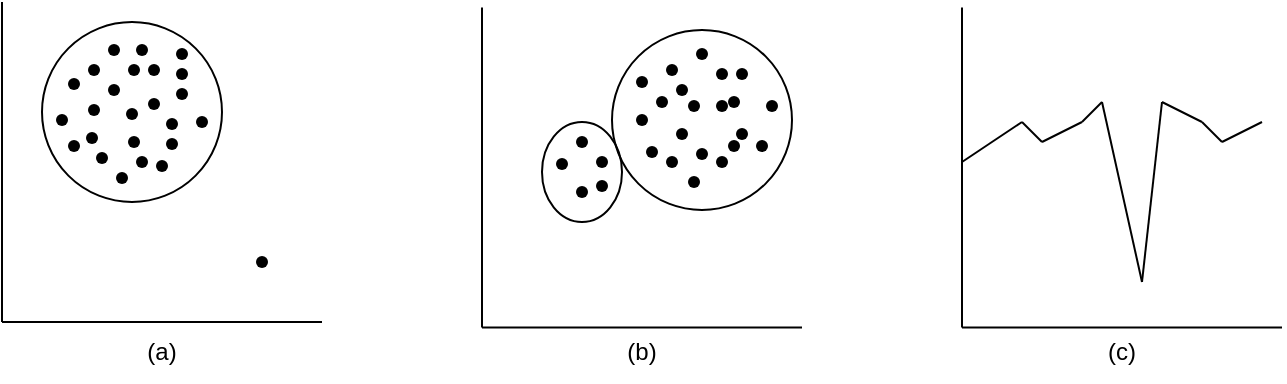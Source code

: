 <mxfile version="26.2.14">
  <diagram name="Page-1" id="Rz-pCkPrdn_qkBgWWucI">
    <mxGraphModel dx="667" dy="388" grid="1" gridSize="10" guides="1" tooltips="1" connect="1" arrows="1" fold="1" page="1" pageScale="1" pageWidth="850" pageHeight="1100" math="0" shadow="0">
      <root>
        <mxCell id="0" />
        <mxCell id="1" parent="0" />
        <mxCell id="PKCkxMN1pLLm4-EXWKHr-1" value="" style="endArrow=none;html=1;rounded=0;" edge="1" parent="1">
          <mxGeometry width="50" height="50" relative="1" as="geometry">
            <mxPoint x="80" y="340" as="sourcePoint" />
            <mxPoint x="80" y="180" as="targetPoint" />
          </mxGeometry>
        </mxCell>
        <mxCell id="PKCkxMN1pLLm4-EXWKHr-2" value="" style="endArrow=none;html=1;rounded=0;" edge="1" parent="1">
          <mxGeometry width="50" height="50" relative="1" as="geometry">
            <mxPoint x="80" y="340" as="sourcePoint" />
            <mxPoint x="240" y="340" as="targetPoint" />
          </mxGeometry>
        </mxCell>
        <mxCell id="PKCkxMN1pLLm4-EXWKHr-7" value="" style="ellipse;whiteSpace=wrap;html=1;aspect=fixed;fillColor=none;" vertex="1" parent="1">
          <mxGeometry x="100" y="190" width="90" height="90" as="geometry" />
        </mxCell>
        <mxCell id="PKCkxMN1pLLm4-EXWKHr-28" value="" style="endArrow=none;html=1;rounded=0;" edge="1" parent="1">
          <mxGeometry width="50" height="50" relative="1" as="geometry">
            <mxPoint x="320" y="342.71" as="sourcePoint" />
            <mxPoint x="320" y="182.71" as="targetPoint" />
          </mxGeometry>
        </mxCell>
        <mxCell id="PKCkxMN1pLLm4-EXWKHr-29" value="" style="endArrow=none;html=1;rounded=0;" edge="1" parent="1">
          <mxGeometry width="50" height="50" relative="1" as="geometry">
            <mxPoint x="320" y="342.71" as="sourcePoint" />
            <mxPoint x="480" y="342.71" as="targetPoint" />
          </mxGeometry>
        </mxCell>
        <mxCell id="PKCkxMN1pLLm4-EXWKHr-30" value="" style="ellipse;whiteSpace=wrap;html=1;aspect=fixed;fillColor=none;" vertex="1" parent="1">
          <mxGeometry x="385" y="194" width="90" height="90" as="geometry" />
        </mxCell>
        <mxCell id="PKCkxMN1pLLm4-EXWKHr-53" value="" style="ellipse;whiteSpace=wrap;html=1;rotation=-90;fillColor=none;" vertex="1" parent="1">
          <mxGeometry x="345" y="245" width="50" height="40" as="geometry" />
        </mxCell>
        <mxCell id="PKCkxMN1pLLm4-EXWKHr-58" value="" style="endArrow=none;html=1;rounded=0;" edge="1" parent="1">
          <mxGeometry width="50" height="50" relative="1" as="geometry">
            <mxPoint x="560" y="342.8" as="sourcePoint" />
            <mxPoint x="560" y="182.8" as="targetPoint" />
          </mxGeometry>
        </mxCell>
        <mxCell id="PKCkxMN1pLLm4-EXWKHr-59" value="" style="endArrow=none;html=1;rounded=0;" edge="1" parent="1">
          <mxGeometry width="50" height="50" relative="1" as="geometry">
            <mxPoint x="560" y="342.8" as="sourcePoint" />
            <mxPoint x="720" y="342.8" as="targetPoint" />
          </mxGeometry>
        </mxCell>
        <mxCell id="PKCkxMN1pLLm4-EXWKHr-203" value="&lt;div&gt;&lt;br&gt;&lt;/div&gt;" style="edgeLabel;html=1;align=center;verticalAlign=middle;resizable=0;points=[];" vertex="1" connectable="0" parent="PKCkxMN1pLLm4-EXWKHr-59">
          <mxGeometry x="-0.014" y="1" relative="1" as="geometry">
            <mxPoint as="offset" />
          </mxGeometry>
        </mxCell>
        <mxCell id="PKCkxMN1pLLm4-EXWKHr-84" value="" style="endArrow=none;html=1;rounded=0;" edge="1" parent="1">
          <mxGeometry width="50" height="50" relative="1" as="geometry">
            <mxPoint x="560" y="260" as="sourcePoint" />
            <mxPoint x="590" y="240" as="targetPoint" />
          </mxGeometry>
        </mxCell>
        <mxCell id="PKCkxMN1pLLm4-EXWKHr-85" value="" style="endArrow=none;html=1;rounded=0;" edge="1" parent="1">
          <mxGeometry width="50" height="50" relative="1" as="geometry">
            <mxPoint x="590" y="240" as="sourcePoint" />
            <mxPoint x="600" y="250" as="targetPoint" />
          </mxGeometry>
        </mxCell>
        <mxCell id="PKCkxMN1pLLm4-EXWKHr-86" value="" style="endArrow=none;html=1;rounded=0;" edge="1" parent="1">
          <mxGeometry width="50" height="50" relative="1" as="geometry">
            <mxPoint x="600" y="250" as="sourcePoint" />
            <mxPoint x="620" y="240" as="targetPoint" />
          </mxGeometry>
        </mxCell>
        <mxCell id="PKCkxMN1pLLm4-EXWKHr-87" value="" style="endArrow=none;html=1;rounded=0;" edge="1" parent="1">
          <mxGeometry width="50" height="50" relative="1" as="geometry">
            <mxPoint x="620" y="240" as="sourcePoint" />
            <mxPoint x="630" y="230" as="targetPoint" />
          </mxGeometry>
        </mxCell>
        <mxCell id="PKCkxMN1pLLm4-EXWKHr-88" value="" style="endArrow=none;html=1;rounded=0;" edge="1" parent="1">
          <mxGeometry width="50" height="50" relative="1" as="geometry">
            <mxPoint x="630" y="230" as="sourcePoint" />
            <mxPoint x="650" y="320" as="targetPoint" />
          </mxGeometry>
        </mxCell>
        <mxCell id="PKCkxMN1pLLm4-EXWKHr-89" value="" style="endArrow=none;html=1;rounded=0;" edge="1" parent="1">
          <mxGeometry width="50" height="50" relative="1" as="geometry">
            <mxPoint x="660" y="230" as="sourcePoint" />
            <mxPoint x="650" y="320" as="targetPoint" />
          </mxGeometry>
        </mxCell>
        <mxCell id="PKCkxMN1pLLm4-EXWKHr-90" value="" style="endArrow=none;html=1;rounded=0;" edge="1" parent="1">
          <mxGeometry width="50" height="50" relative="1" as="geometry">
            <mxPoint x="660" y="230" as="sourcePoint" />
            <mxPoint x="680" y="240" as="targetPoint" />
          </mxGeometry>
        </mxCell>
        <mxCell id="PKCkxMN1pLLm4-EXWKHr-91" value="" style="endArrow=none;html=1;rounded=0;" edge="1" parent="1">
          <mxGeometry width="50" height="50" relative="1" as="geometry">
            <mxPoint x="680" y="240" as="sourcePoint" />
            <mxPoint x="690" y="250" as="targetPoint" />
          </mxGeometry>
        </mxCell>
        <mxCell id="PKCkxMN1pLLm4-EXWKHr-92" value="" style="endArrow=none;html=1;rounded=0;" edge="1" parent="1">
          <mxGeometry width="50" height="50" relative="1" as="geometry">
            <mxPoint x="690" y="250" as="sourcePoint" />
            <mxPoint x="710" y="240" as="targetPoint" />
          </mxGeometry>
        </mxCell>
        <mxCell id="PKCkxMN1pLLm4-EXWKHr-154" value="" style="shape=waypoint;sketch=0;fillStyle=solid;size=6;pointerEvents=1;points=[];fillColor=none;resizable=0;rotatable=0;perimeter=centerPerimeter;snapToPoint=1;" vertex="1" parent="1">
          <mxGeometry x="126" y="194" width="20" height="20" as="geometry" />
        </mxCell>
        <mxCell id="PKCkxMN1pLLm4-EXWKHr-155" value="" style="shape=waypoint;sketch=0;fillStyle=solid;size=6;pointerEvents=1;points=[];fillColor=none;resizable=0;rotatable=0;perimeter=centerPerimeter;snapToPoint=1;" vertex="1" parent="1">
          <mxGeometry x="146" y="204" width="20" height="20" as="geometry" />
        </mxCell>
        <mxCell id="PKCkxMN1pLLm4-EXWKHr-156" value="" style="shape=waypoint;sketch=0;fillStyle=solid;size=6;pointerEvents=1;points=[];fillColor=none;resizable=0;rotatable=0;perimeter=centerPerimeter;snapToPoint=1;" vertex="1" parent="1">
          <mxGeometry x="160" y="216" width="20" height="20" as="geometry" />
        </mxCell>
        <mxCell id="PKCkxMN1pLLm4-EXWKHr-157" value="" style="shape=waypoint;sketch=0;fillStyle=solid;size=6;pointerEvents=1;points=[];fillColor=none;resizable=0;rotatable=0;perimeter=centerPerimeter;snapToPoint=1;" vertex="1" parent="1">
          <mxGeometry x="160" y="196" width="20" height="20" as="geometry" />
        </mxCell>
        <mxCell id="PKCkxMN1pLLm4-EXWKHr-158" value="" style="shape=waypoint;sketch=0;fillStyle=solid;size=6;pointerEvents=1;points=[];fillColor=none;resizable=0;rotatable=0;perimeter=centerPerimeter;snapToPoint=1;" vertex="1" parent="1">
          <mxGeometry x="136" y="204" width="20" height="20" as="geometry" />
        </mxCell>
        <mxCell id="PKCkxMN1pLLm4-EXWKHr-159" value="" style="shape=waypoint;sketch=0;fillStyle=solid;size=6;pointerEvents=1;points=[];fillColor=none;resizable=0;rotatable=0;perimeter=centerPerimeter;snapToPoint=1;" vertex="1" parent="1">
          <mxGeometry x="116" y="204" width="20" height="20" as="geometry" />
        </mxCell>
        <mxCell id="PKCkxMN1pLLm4-EXWKHr-160" value="" style="shape=waypoint;sketch=0;fillStyle=solid;size=6;pointerEvents=1;points=[];fillColor=none;resizable=0;rotatable=0;perimeter=centerPerimeter;snapToPoint=1;" vertex="1" parent="1">
          <mxGeometry x="140" y="194" width="20" height="20" as="geometry" />
        </mxCell>
        <mxCell id="PKCkxMN1pLLm4-EXWKHr-161" value="" style="shape=waypoint;sketch=0;fillStyle=solid;size=6;pointerEvents=1;points=[];fillColor=none;resizable=0;rotatable=0;perimeter=centerPerimeter;snapToPoint=1;" vertex="1" parent="1">
          <mxGeometry x="126" y="214" width="20" height="20" as="geometry" />
        </mxCell>
        <mxCell id="PKCkxMN1pLLm4-EXWKHr-162" value="" style="shape=waypoint;sketch=0;fillStyle=solid;size=6;pointerEvents=1;points=[];fillColor=none;resizable=0;rotatable=0;perimeter=centerPerimeter;snapToPoint=1;" vertex="1" parent="1">
          <mxGeometry x="146" y="221" width="20" height="20" as="geometry" />
        </mxCell>
        <mxCell id="PKCkxMN1pLLm4-EXWKHr-163" value="" style="shape=waypoint;sketch=0;fillStyle=solid;size=6;pointerEvents=1;points=[];fillColor=none;resizable=0;rotatable=0;perimeter=centerPerimeter;snapToPoint=1;" vertex="1" parent="1">
          <mxGeometry x="160" y="206" width="20" height="20" as="geometry" />
        </mxCell>
        <mxCell id="PKCkxMN1pLLm4-EXWKHr-164" value="" style="shape=waypoint;sketch=0;fillStyle=solid;size=6;pointerEvents=1;points=[];fillColor=none;resizable=0;rotatable=0;perimeter=centerPerimeter;snapToPoint=1;" vertex="1" parent="1">
          <mxGeometry x="106" y="211" width="20" height="20" as="geometry" />
        </mxCell>
        <mxCell id="PKCkxMN1pLLm4-EXWKHr-165" value="" style="shape=waypoint;sketch=0;fillStyle=solid;size=6;pointerEvents=1;points=[];fillColor=none;resizable=0;rotatable=0;perimeter=centerPerimeter;snapToPoint=1;" vertex="1" parent="1">
          <mxGeometry x="116" y="224" width="20" height="20" as="geometry" />
        </mxCell>
        <mxCell id="PKCkxMN1pLLm4-EXWKHr-166" value="" style="shape=waypoint;sketch=0;fillStyle=solid;size=6;pointerEvents=1;points=[];fillColor=none;resizable=0;rotatable=0;perimeter=centerPerimeter;snapToPoint=1;" vertex="1" parent="1">
          <mxGeometry x="135" y="226" width="20" height="20" as="geometry" />
        </mxCell>
        <mxCell id="PKCkxMN1pLLm4-EXWKHr-167" value="" style="shape=waypoint;sketch=0;fillStyle=solid;size=6;pointerEvents=1;points=[];fillColor=none;resizable=0;rotatable=0;perimeter=centerPerimeter;snapToPoint=1;" vertex="1" parent="1">
          <mxGeometry x="155" y="231" width="20" height="20" as="geometry" />
        </mxCell>
        <mxCell id="PKCkxMN1pLLm4-EXWKHr-168" value="" style="shape=waypoint;sketch=0;fillStyle=solid;size=6;pointerEvents=1;points=[];fillColor=none;resizable=0;rotatable=0;perimeter=centerPerimeter;snapToPoint=1;" vertex="1" parent="1">
          <mxGeometry x="136" y="240" width="20" height="20" as="geometry" />
        </mxCell>
        <mxCell id="PKCkxMN1pLLm4-EXWKHr-169" value="" style="shape=waypoint;sketch=0;fillStyle=solid;size=6;pointerEvents=1;points=[];fillColor=none;resizable=0;rotatable=0;perimeter=centerPerimeter;snapToPoint=1;" vertex="1" parent="1">
          <mxGeometry x="155" y="241" width="20" height="20" as="geometry" />
        </mxCell>
        <mxCell id="PKCkxMN1pLLm4-EXWKHr-170" value="" style="shape=waypoint;sketch=0;fillStyle=solid;size=6;pointerEvents=1;points=[];fillColor=none;resizable=0;rotatable=0;perimeter=centerPerimeter;snapToPoint=1;" vertex="1" parent="1">
          <mxGeometry x="115" y="238" width="20" height="20" as="geometry" />
        </mxCell>
        <mxCell id="PKCkxMN1pLLm4-EXWKHr-171" value="" style="shape=waypoint;sketch=0;fillStyle=solid;size=6;pointerEvents=1;points=[];fillColor=none;resizable=0;rotatable=0;perimeter=centerPerimeter;snapToPoint=1;" vertex="1" parent="1">
          <mxGeometry x="120" y="248" width="20" height="20" as="geometry" />
        </mxCell>
        <mxCell id="PKCkxMN1pLLm4-EXWKHr-172" value="" style="shape=waypoint;sketch=0;fillStyle=solid;size=6;pointerEvents=1;points=[];fillColor=none;resizable=0;rotatable=0;perimeter=centerPerimeter;snapToPoint=1;" vertex="1" parent="1">
          <mxGeometry x="130" y="258" width="20" height="20" as="geometry" />
        </mxCell>
        <mxCell id="PKCkxMN1pLLm4-EXWKHr-173" value="" style="shape=waypoint;sketch=0;fillStyle=solid;size=6;pointerEvents=1;points=[];fillColor=none;resizable=0;rotatable=0;perimeter=centerPerimeter;snapToPoint=1;" vertex="1" parent="1">
          <mxGeometry x="140" y="250" width="20" height="20" as="geometry" />
        </mxCell>
        <mxCell id="PKCkxMN1pLLm4-EXWKHr-174" value="" style="shape=waypoint;sketch=0;fillStyle=solid;size=6;pointerEvents=1;points=[];fillColor=none;resizable=0;rotatable=0;perimeter=centerPerimeter;snapToPoint=1;" vertex="1" parent="1">
          <mxGeometry x="150" y="252" width="20" height="20" as="geometry" />
        </mxCell>
        <mxCell id="PKCkxMN1pLLm4-EXWKHr-175" value="" style="shape=waypoint;sketch=0;fillStyle=solid;size=6;pointerEvents=1;points=[];fillColor=none;resizable=0;rotatable=0;perimeter=centerPerimeter;snapToPoint=1;" vertex="1" parent="1">
          <mxGeometry x="170" y="230" width="20" height="20" as="geometry" />
        </mxCell>
        <mxCell id="PKCkxMN1pLLm4-EXWKHr-176" value="" style="shape=waypoint;sketch=0;fillStyle=solid;size=6;pointerEvents=1;points=[];fillColor=none;resizable=0;rotatable=0;perimeter=centerPerimeter;snapToPoint=1;" vertex="1" parent="1">
          <mxGeometry x="100" y="229" width="20" height="20" as="geometry" />
        </mxCell>
        <mxCell id="PKCkxMN1pLLm4-EXWKHr-177" value="" style="shape=waypoint;sketch=0;fillStyle=solid;size=6;pointerEvents=1;points=[];fillColor=none;resizable=0;rotatable=0;perimeter=centerPerimeter;snapToPoint=1;" vertex="1" parent="1">
          <mxGeometry x="106" y="242" width="20" height="20" as="geometry" />
        </mxCell>
        <mxCell id="PKCkxMN1pLLm4-EXWKHr-178" value="" style="shape=waypoint;sketch=0;fillStyle=solid;size=6;pointerEvents=1;points=[];fillColor=none;resizable=0;rotatable=0;perimeter=centerPerimeter;snapToPoint=1;" vertex="1" parent="1">
          <mxGeometry x="360" y="240" width="20" height="20" as="geometry" />
        </mxCell>
        <mxCell id="PKCkxMN1pLLm4-EXWKHr-179" value="" style="shape=waypoint;sketch=0;fillStyle=solid;size=6;pointerEvents=1;points=[];fillColor=none;resizable=0;rotatable=0;perimeter=centerPerimeter;snapToPoint=1;" vertex="1" parent="1">
          <mxGeometry x="370" y="250" width="20" height="20" as="geometry" />
        </mxCell>
        <mxCell id="PKCkxMN1pLLm4-EXWKHr-180" value="" style="shape=waypoint;sketch=0;fillStyle=solid;size=6;pointerEvents=1;points=[];fillColor=none;resizable=0;rotatable=0;perimeter=centerPerimeter;snapToPoint=1;" vertex="1" parent="1">
          <mxGeometry x="350" y="251" width="20" height="20" as="geometry" />
        </mxCell>
        <mxCell id="PKCkxMN1pLLm4-EXWKHr-181" value="" style="shape=waypoint;sketch=0;fillStyle=solid;size=6;pointerEvents=1;points=[];fillColor=none;resizable=0;rotatable=0;perimeter=centerPerimeter;snapToPoint=1;" vertex="1" parent="1">
          <mxGeometry x="360" y="265" width="20" height="20" as="geometry" />
        </mxCell>
        <mxCell id="PKCkxMN1pLLm4-EXWKHr-182" value="" style="shape=waypoint;sketch=0;fillStyle=solid;size=6;pointerEvents=1;points=[];fillColor=none;resizable=0;rotatable=0;perimeter=centerPerimeter;snapToPoint=1;" vertex="1" parent="1">
          <mxGeometry x="370" y="262" width="20" height="20" as="geometry" />
        </mxCell>
        <mxCell id="PKCkxMN1pLLm4-EXWKHr-183" value="" style="shape=waypoint;sketch=0;fillStyle=solid;size=6;pointerEvents=1;points=[];fillColor=none;resizable=0;rotatable=0;perimeter=centerPerimeter;snapToPoint=1;" vertex="1" parent="1">
          <mxGeometry x="405" y="204" width="20" height="20" as="geometry" />
        </mxCell>
        <mxCell id="PKCkxMN1pLLm4-EXWKHr-184" value="" style="shape=waypoint;sketch=0;fillStyle=solid;size=6;pointerEvents=1;points=[];fillColor=none;resizable=0;rotatable=0;perimeter=centerPerimeter;snapToPoint=1;" vertex="1" parent="1">
          <mxGeometry x="420" y="196" width="20" height="20" as="geometry" />
        </mxCell>
        <mxCell id="PKCkxMN1pLLm4-EXWKHr-185" value="" style="shape=waypoint;sketch=0;fillStyle=solid;size=6;pointerEvents=1;points=[];fillColor=none;resizable=0;rotatable=0;perimeter=centerPerimeter;snapToPoint=1;" vertex="1" parent="1">
          <mxGeometry x="430" y="206" width="20" height="20" as="geometry" />
        </mxCell>
        <mxCell id="PKCkxMN1pLLm4-EXWKHr-186" value="" style="shape=waypoint;sketch=0;fillStyle=solid;size=6;pointerEvents=1;points=[];fillColor=none;resizable=0;rotatable=0;perimeter=centerPerimeter;snapToPoint=1;" vertex="1" parent="1">
          <mxGeometry x="436" y="220" width="20" height="20" as="geometry" />
        </mxCell>
        <mxCell id="PKCkxMN1pLLm4-EXWKHr-187" value="" style="shape=waypoint;sketch=0;fillStyle=solid;size=6;pointerEvents=1;points=[];fillColor=none;resizable=0;rotatable=0;perimeter=centerPerimeter;snapToPoint=1;" vertex="1" parent="1">
          <mxGeometry x="455" y="222" width="20" height="20" as="geometry" />
        </mxCell>
        <mxCell id="PKCkxMN1pLLm4-EXWKHr-188" value="" style="shape=waypoint;sketch=0;fillStyle=solid;size=6;pointerEvents=1;points=[];fillColor=none;resizable=0;rotatable=0;perimeter=centerPerimeter;snapToPoint=1;" vertex="1" parent="1">
          <mxGeometry x="440" y="236" width="20" height="20" as="geometry" />
        </mxCell>
        <mxCell id="PKCkxMN1pLLm4-EXWKHr-189" value="" style="shape=waypoint;sketch=0;fillStyle=solid;size=6;pointerEvents=1;points=[];fillColor=none;resizable=0;rotatable=0;perimeter=centerPerimeter;snapToPoint=1;" vertex="1" parent="1">
          <mxGeometry x="390" y="210" width="20" height="20" as="geometry" />
        </mxCell>
        <mxCell id="PKCkxMN1pLLm4-EXWKHr-190" value="" style="shape=waypoint;sketch=0;fillStyle=solid;size=6;pointerEvents=1;points=[];fillColor=none;resizable=0;rotatable=0;perimeter=centerPerimeter;snapToPoint=1;" vertex="1" parent="1">
          <mxGeometry x="400" y="220" width="20" height="20" as="geometry" />
        </mxCell>
        <mxCell id="PKCkxMN1pLLm4-EXWKHr-191" value="" style="shape=waypoint;sketch=0;fillStyle=solid;size=6;pointerEvents=1;points=[];fillColor=none;resizable=0;rotatable=0;perimeter=centerPerimeter;snapToPoint=1;" vertex="1" parent="1">
          <mxGeometry x="410" y="236" width="20" height="20" as="geometry" />
        </mxCell>
        <mxCell id="PKCkxMN1pLLm4-EXWKHr-192" value="" style="shape=waypoint;sketch=0;fillStyle=solid;size=6;pointerEvents=1;points=[];fillColor=none;resizable=0;rotatable=0;perimeter=centerPerimeter;snapToPoint=1;" vertex="1" parent="1">
          <mxGeometry x="430" y="222" width="20" height="20" as="geometry" />
        </mxCell>
        <mxCell id="PKCkxMN1pLLm4-EXWKHr-193" value="" style="shape=waypoint;sketch=0;fillStyle=solid;size=6;pointerEvents=1;points=[];fillColor=none;resizable=0;rotatable=0;perimeter=centerPerimeter;snapToPoint=1;" vertex="1" parent="1">
          <mxGeometry x="420" y="246" width="20" height="20" as="geometry" />
        </mxCell>
        <mxCell id="PKCkxMN1pLLm4-EXWKHr-194" value="" style="shape=waypoint;sketch=0;fillStyle=solid;size=6;pointerEvents=1;points=[];fillColor=none;resizable=0;rotatable=0;perimeter=centerPerimeter;snapToPoint=1;" vertex="1" parent="1">
          <mxGeometry x="430" y="250" width="20" height="20" as="geometry" />
        </mxCell>
        <mxCell id="PKCkxMN1pLLm4-EXWKHr-195" value="" style="shape=waypoint;sketch=0;fillStyle=solid;size=6;pointerEvents=1;points=[];fillColor=none;resizable=0;rotatable=0;perimeter=centerPerimeter;snapToPoint=1;" vertex="1" parent="1">
          <mxGeometry x="390" y="229" width="20" height="20" as="geometry" />
        </mxCell>
        <mxCell id="PKCkxMN1pLLm4-EXWKHr-196" value="" style="shape=waypoint;sketch=0;fillStyle=solid;size=6;pointerEvents=1;points=[];fillColor=none;resizable=0;rotatable=0;perimeter=centerPerimeter;snapToPoint=1;" vertex="1" parent="1">
          <mxGeometry x="395" y="245" width="20" height="20" as="geometry" />
        </mxCell>
        <mxCell id="PKCkxMN1pLLm4-EXWKHr-197" value="" style="shape=waypoint;sketch=0;fillStyle=solid;size=6;pointerEvents=1;points=[];fillColor=none;resizable=0;rotatable=0;perimeter=centerPerimeter;snapToPoint=1;" vertex="1" parent="1">
          <mxGeometry x="405" y="250" width="20" height="20" as="geometry" />
        </mxCell>
        <mxCell id="PKCkxMN1pLLm4-EXWKHr-198" value="" style="shape=waypoint;sketch=0;fillStyle=solid;size=6;pointerEvents=1;points=[];fillColor=none;resizable=0;rotatable=0;perimeter=centerPerimeter;snapToPoint=1;" vertex="1" parent="1">
          <mxGeometry x="416" y="260" width="20" height="20" as="geometry" />
        </mxCell>
        <mxCell id="PKCkxMN1pLLm4-EXWKHr-199" value="" style="shape=waypoint;sketch=0;fillStyle=solid;size=6;pointerEvents=1;points=[];fillColor=none;resizable=0;rotatable=0;perimeter=centerPerimeter;snapToPoint=1;" vertex="1" parent="1">
          <mxGeometry x="410" y="214" width="20" height="20" as="geometry" />
        </mxCell>
        <mxCell id="PKCkxMN1pLLm4-EXWKHr-200" value="" style="shape=waypoint;sketch=0;fillStyle=solid;size=6;pointerEvents=1;points=[];fillColor=none;resizable=0;rotatable=0;perimeter=centerPerimeter;snapToPoint=1;" vertex="1" parent="1">
          <mxGeometry x="440" y="206" width="20" height="20" as="geometry" />
        </mxCell>
        <mxCell id="PKCkxMN1pLLm4-EXWKHr-201" value="" style="shape=waypoint;sketch=0;fillStyle=solid;size=6;pointerEvents=1;points=[];fillColor=none;resizable=0;rotatable=0;perimeter=centerPerimeter;snapToPoint=1;" vertex="1" parent="1">
          <mxGeometry x="416" y="222" width="20" height="20" as="geometry" />
        </mxCell>
        <mxCell id="PKCkxMN1pLLm4-EXWKHr-202" value="" style="shape=waypoint;sketch=0;fillStyle=solid;size=6;pointerEvents=1;points=[];fillColor=none;resizable=0;rotatable=0;perimeter=centerPerimeter;snapToPoint=1;" vertex="1" parent="1">
          <mxGeometry x="450" y="242" width="20" height="20" as="geometry" />
        </mxCell>
        <mxCell id="PKCkxMN1pLLm4-EXWKHr-207" style="edgeStyle=orthogonalEdgeStyle;rounded=0;orthogonalLoop=1;jettySize=auto;html=1;entryX=0;entryY=0;entryDx=0;entryDy=0;" edge="1" parent="1">
          <mxGeometry relative="1" as="geometry">
            <mxPoint x="635" y="350" as="sourcePoint" />
            <mxPoint x="635" y="350" as="targetPoint" />
          </mxGeometry>
        </mxCell>
        <mxCell id="PKCkxMN1pLLm4-EXWKHr-208" value="&lt;div&gt;(c)&lt;/div&gt;" style="text;html=1;align=center;verticalAlign=middle;whiteSpace=wrap;rounded=0;" vertex="1" parent="1">
          <mxGeometry x="610" y="340" width="60" height="30" as="geometry" />
        </mxCell>
        <mxCell id="PKCkxMN1pLLm4-EXWKHr-209" value="" style="shape=waypoint;sketch=0;fillStyle=solid;size=6;pointerEvents=1;points=[];fillColor=none;resizable=0;rotatable=0;perimeter=centerPerimeter;snapToPoint=1;" vertex="1" parent="1">
          <mxGeometry x="436" y="242" width="20" height="20" as="geometry" />
        </mxCell>
        <mxCell id="PKCkxMN1pLLm4-EXWKHr-210" value="&lt;div&gt;(b)&lt;/div&gt;" style="text;html=1;align=center;verticalAlign=middle;whiteSpace=wrap;rounded=0;" vertex="1" parent="1">
          <mxGeometry x="370" y="340" width="60" height="30" as="geometry" />
        </mxCell>
        <mxCell id="PKCkxMN1pLLm4-EXWKHr-211" value="(a)" style="text;html=1;align=center;verticalAlign=middle;whiteSpace=wrap;rounded=0;" vertex="1" parent="1">
          <mxGeometry x="130" y="340" width="60" height="30" as="geometry" />
        </mxCell>
        <mxCell id="PKCkxMN1pLLm4-EXWKHr-212" value="" style="shape=waypoint;sketch=0;fillStyle=solid;size=6;pointerEvents=1;points=[];fillColor=none;resizable=0;rotatable=0;perimeter=centerPerimeter;snapToPoint=1;" vertex="1" parent="1">
          <mxGeometry x="200" y="300" width="20" height="20" as="geometry" />
        </mxCell>
      </root>
    </mxGraphModel>
  </diagram>
</mxfile>
